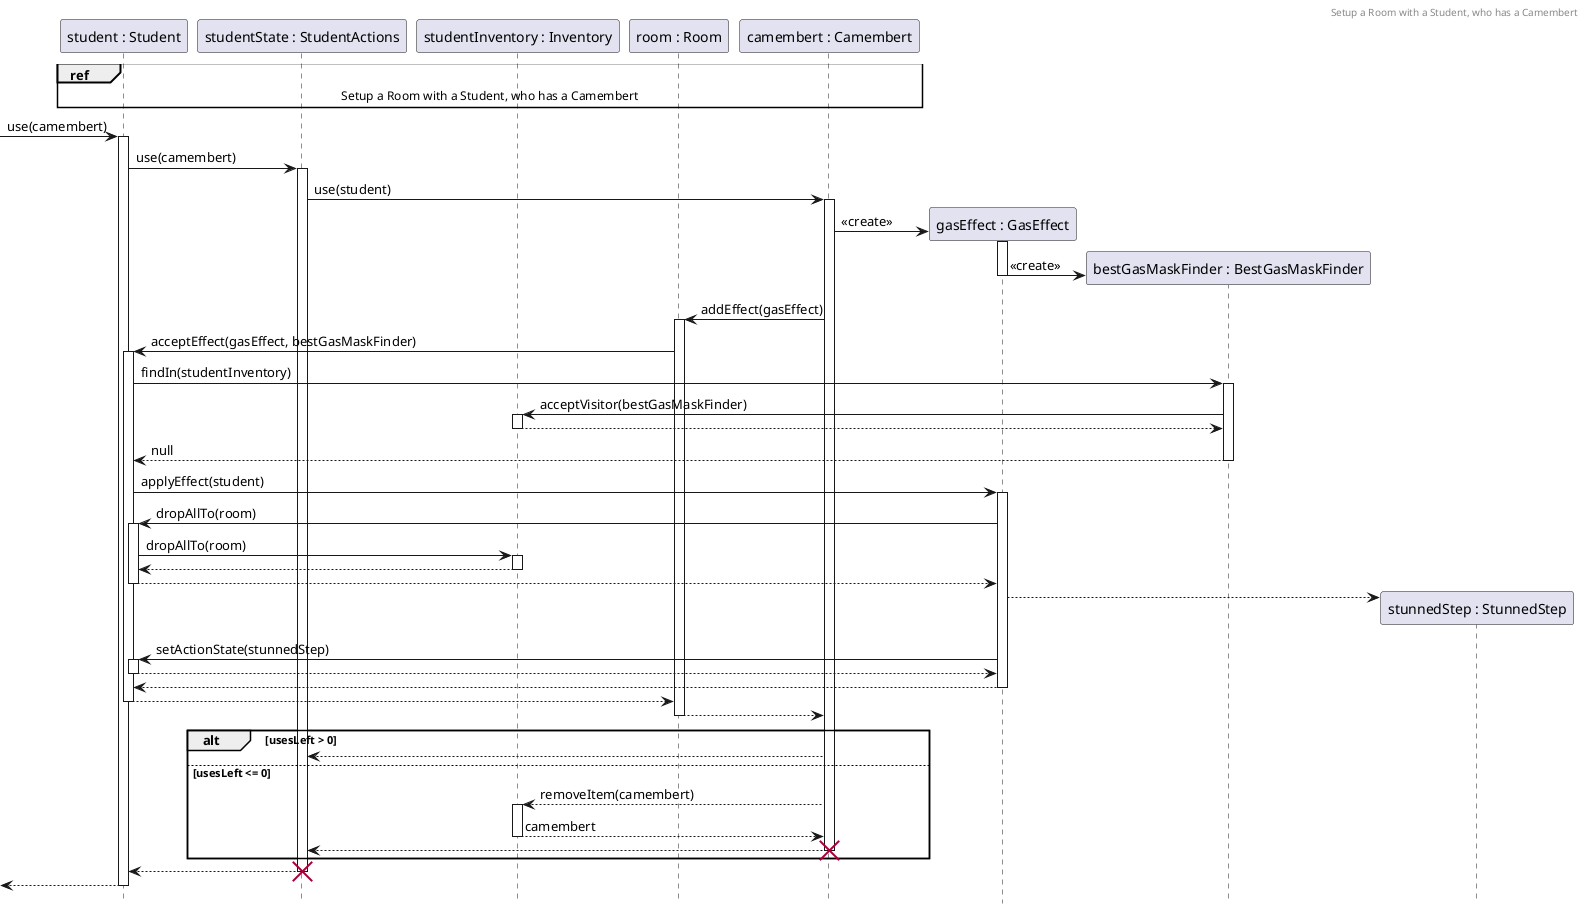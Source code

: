 @startuml RoomSplitWithEffects
header Setup a Room with a Student, who has a Camembert
hide footbox

participant S1 as "student : Student"
participant S1S as "studentState : StudentActions"
participant S1I as "studentInventory : Inventory"
participant R as "room : Room"
participant C as "camembert : Camembert"

ref over S1, C: Setup a Room with a Student, who has a Camembert
-> S1 ++: use(camembert)
S1 -> S1S ++: use(camembert)
S1S -> C ++: use(student)
create G as "gasEffect : GasEffect"
C -> G ++: <<create>>
create F as "bestGasMaskFinder : BestGasMaskFinder"
G -> F : <<create>>
deactivate G
C -> R ++: addEffect(gasEffect)
    R -> S1 ++ : acceptEffect(gasEffect, bestGasMaskFinder)
    S1 -> F ++: findIn(studentInventory)
    F -> S1I ++: acceptVisitor(bestGasMaskFinder)
    return
    return null
    S1 -> G ++ : applyEffect(student)
    G -> S1 ++: dropAllTo(room)
    S1 -> S1I ++ : dropAllTo(room)
    return
    return
    create S as "stunnedStep : StunnedStep"
    G --> S <<create>>

    G -> S1 ++: setActionState(stunnedStep)
    return
return 
return 
return

alt usesLeft > 0
    C --> S1S
else usesLeft <= 0
    C --> S1I++: removeItem(camembert)
    return camembert
    return
    destroy C
end

return
destroy S1S
return

@enduml

